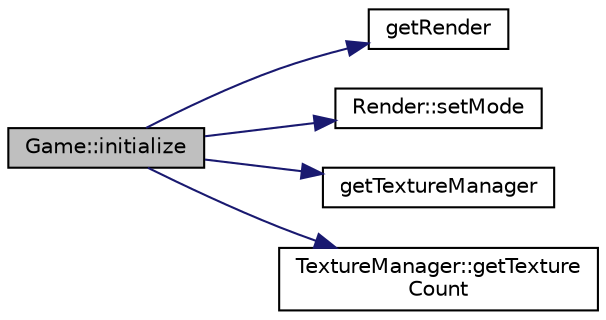 digraph "Game::initialize"
{
 // INTERACTIVE_SVG=YES
  edge [fontname="Helvetica",fontsize="10",labelfontname="Helvetica",labelfontsize="10"];
  node [fontname="Helvetica",fontsize="10",shape=record];
  rankdir="LR";
  Node1 [label="Game::initialize",height=0.2,width=0.4,color="black", fillcolor="grey75", style="filled" fontcolor="black"];
  Node1 -> Node2 [color="midnightblue",fontsize="10",style="solid",fontname="Helvetica"];
  Node2 [label="getRender",height=0.2,width=0.4,color="black", fillcolor="white", style="filled",URL="$_render_8h.html#a812cfcbdabb65847ea87dfed9fafc69d"];
  Node1 -> Node3 [color="midnightblue",fontsize="10",style="solid",fontname="Helvetica"];
  Node3 [label="Render::setMode",height=0.2,width=0.4,color="black", fillcolor="white", style="filled",URL="$class_render.html#aa18327e9b23384b3ccb939a143a4b5c2"];
  Node1 -> Node4 [color="midnightblue",fontsize="10",style="solid",fontname="Helvetica"];
  Node4 [label="getTextureManager",height=0.2,width=0.4,color="black", fillcolor="white", style="filled",URL="$_texture_manager_8h.html#aee30c1bb50e324175753719cc70c7281"];
  Node1 -> Node5 [color="midnightblue",fontsize="10",style="solid",fontname="Helvetica"];
  Node5 [label="TextureManager::getTexture\lCount",height=0.2,width=0.4,color="black", fillcolor="white", style="filled",URL="$class_texture_manager.html#a44d156856817c75b88999df89e47a4d9",tooltip="Get number of textures in use. "];
}
